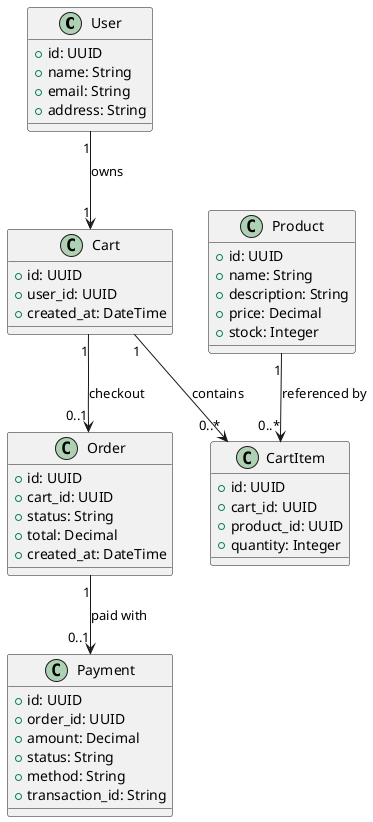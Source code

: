 @startuml
class User {
  +id: UUID
  +name: String
  +email: String
  +address: String
}

class Product {
  +id: UUID
  +name: String
  +description: String
  +price: Decimal
  +stock: Integer
}

class Cart {
  +id: UUID
  +user_id: UUID
  +created_at: DateTime
}

class CartItem {
  +id: UUID
  +cart_id: UUID
  +product_id: UUID
  +quantity: Integer
}

class Order {
  +id: UUID
  +cart_id: UUID
  +status: String
  +total: Decimal
  +created_at: DateTime
}

class Payment {
  +id: UUID
  +order_id: UUID
  +amount: Decimal
  +status: String
  +method: String
  +transaction_id: String
}

User "1" --> "1" Cart : owns
Cart "1" --> "0..*" CartItem : contains
Product "1" --> "0..*" CartItem : referenced by
Cart "1" --> "0..1" Order : checkout
Order "1" --> "0..1" Payment : paid with
@enduml
